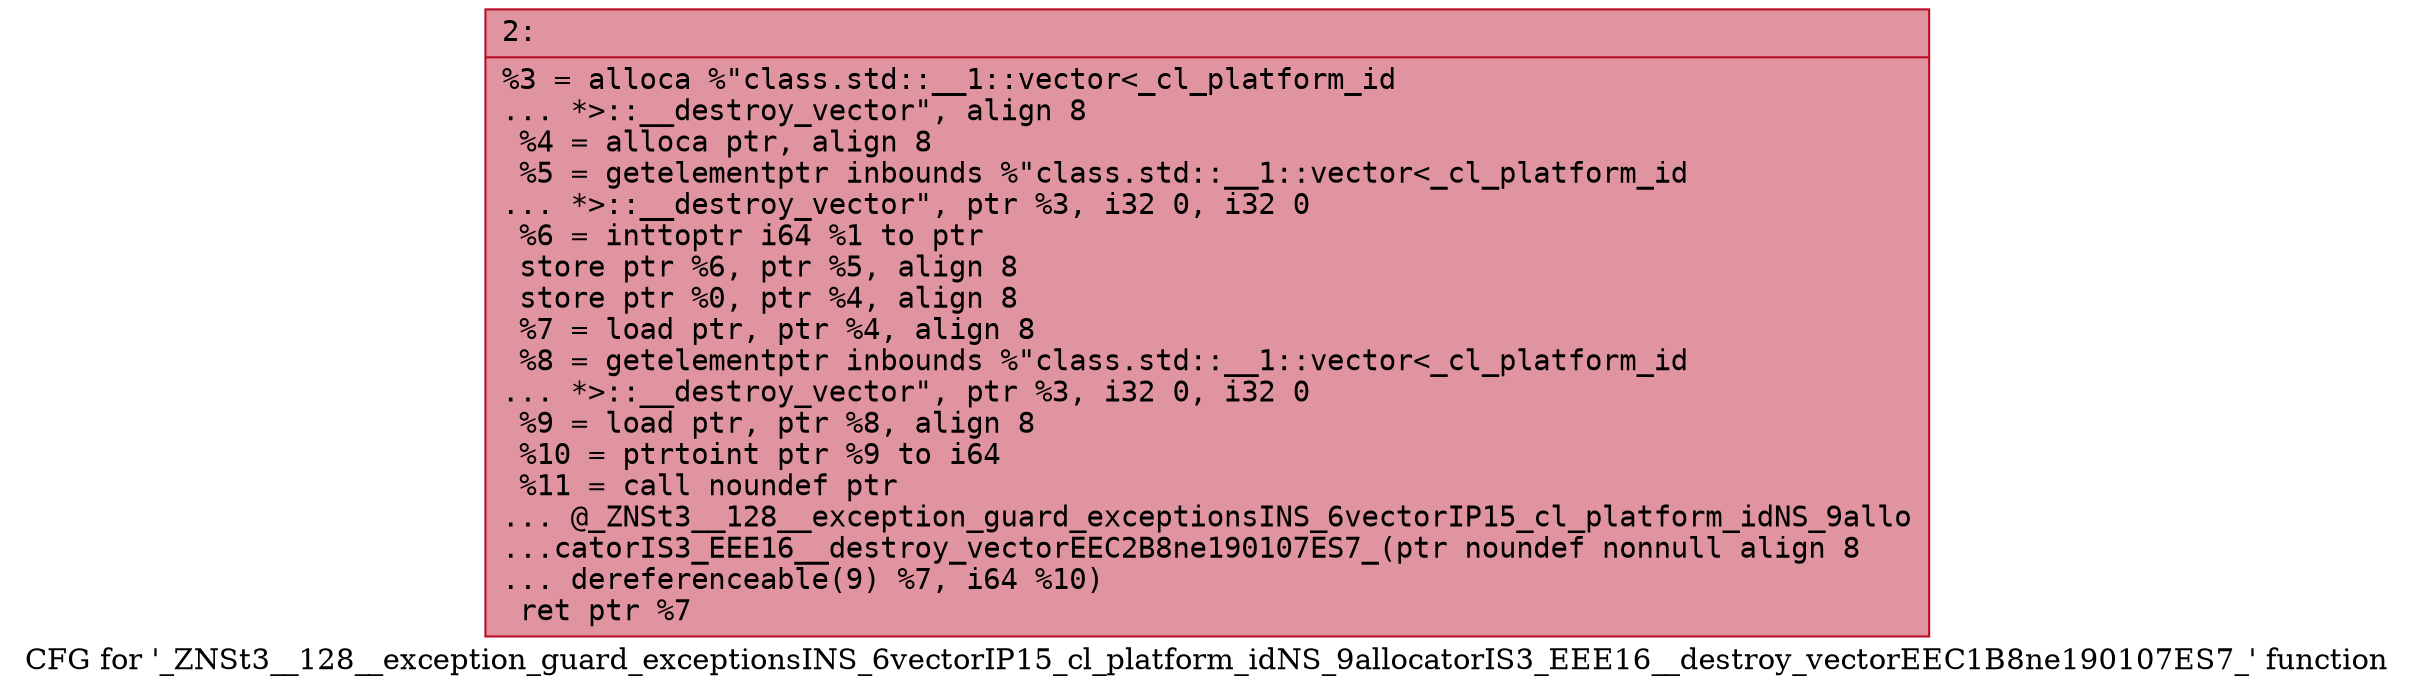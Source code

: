 digraph "CFG for '_ZNSt3__128__exception_guard_exceptionsINS_6vectorIP15_cl_platform_idNS_9allocatorIS3_EEE16__destroy_vectorEEC1B8ne190107ES7_' function" {
	label="CFG for '_ZNSt3__128__exception_guard_exceptionsINS_6vectorIP15_cl_platform_idNS_9allocatorIS3_EEE16__destroy_vectorEEC1B8ne190107ES7_' function";

	Node0x600000633e30 [shape=record,color="#b70d28ff", style=filled, fillcolor="#b70d2870" fontname="Courier",label="{2:\l|  %3 = alloca %\"class.std::__1::vector\<_cl_platform_id\l... *\>::__destroy_vector\", align 8\l  %4 = alloca ptr, align 8\l  %5 = getelementptr inbounds %\"class.std::__1::vector\<_cl_platform_id\l... *\>::__destroy_vector\", ptr %3, i32 0, i32 0\l  %6 = inttoptr i64 %1 to ptr\l  store ptr %6, ptr %5, align 8\l  store ptr %0, ptr %4, align 8\l  %7 = load ptr, ptr %4, align 8\l  %8 = getelementptr inbounds %\"class.std::__1::vector\<_cl_platform_id\l... *\>::__destroy_vector\", ptr %3, i32 0, i32 0\l  %9 = load ptr, ptr %8, align 8\l  %10 = ptrtoint ptr %9 to i64\l  %11 = call noundef ptr\l... @_ZNSt3__128__exception_guard_exceptionsINS_6vectorIP15_cl_platform_idNS_9allo\l...catorIS3_EEE16__destroy_vectorEEC2B8ne190107ES7_(ptr noundef nonnull align 8\l... dereferenceable(9) %7, i64 %10)\l  ret ptr %7\l}"];
}
